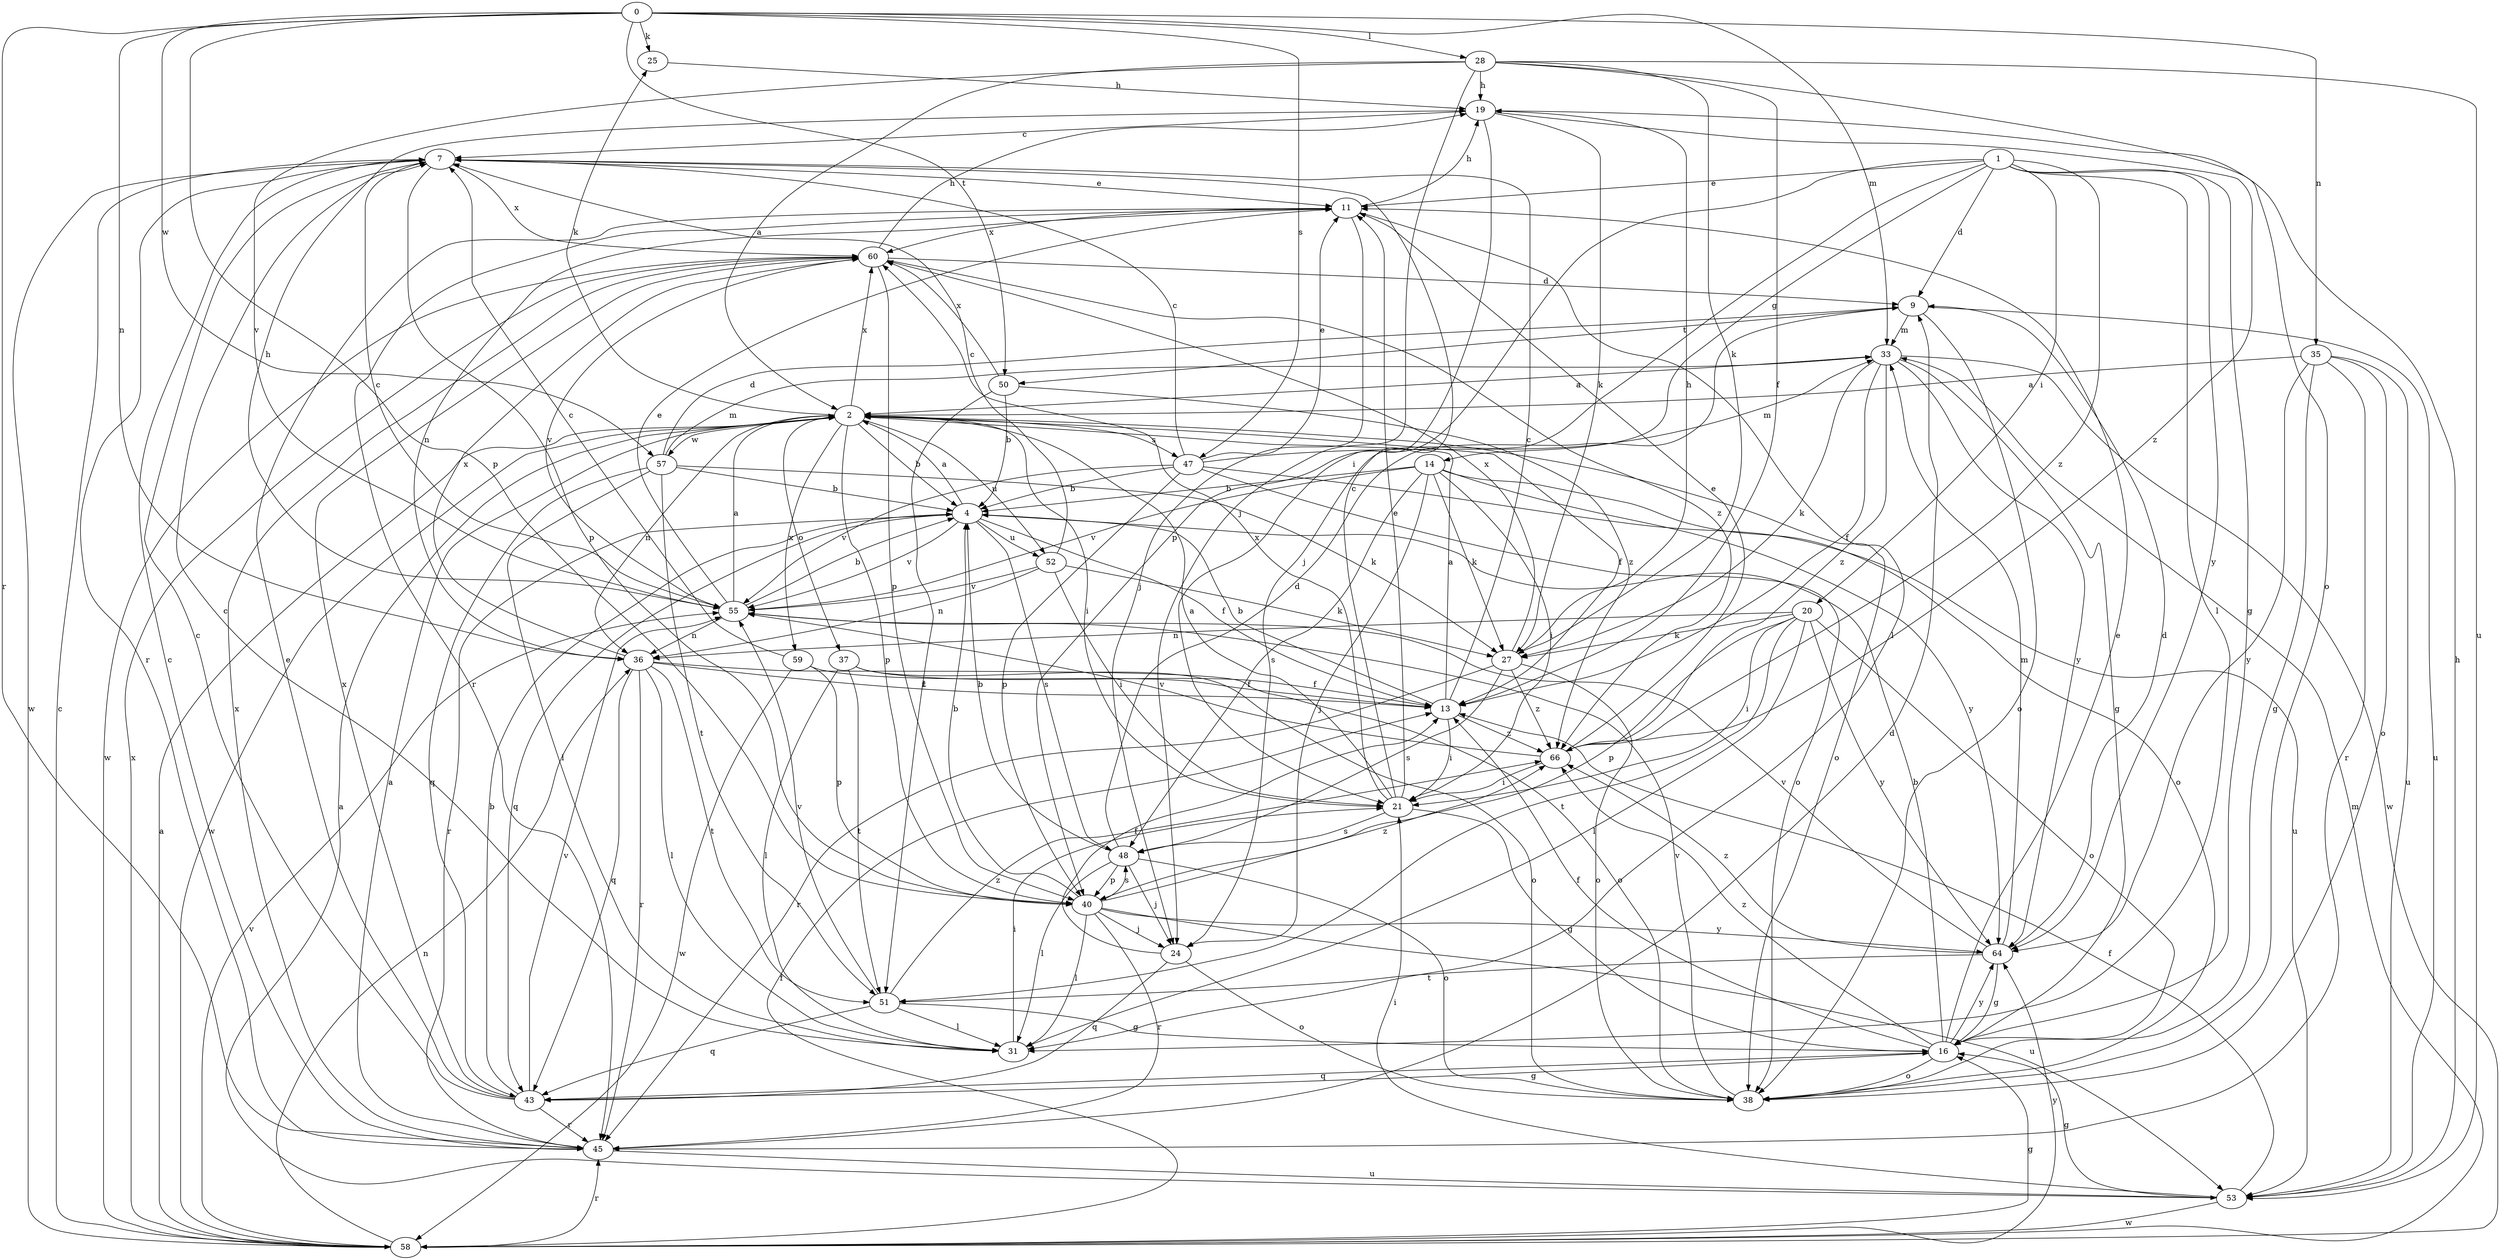 strict digraph  {
0;
1;
2;
4;
7;
9;
11;
13;
14;
16;
19;
20;
21;
24;
25;
27;
28;
31;
33;
35;
36;
37;
38;
40;
43;
45;
47;
48;
50;
51;
52;
53;
55;
57;
58;
59;
60;
64;
66;
0 -> 25  [label=k];
0 -> 28  [label=l];
0 -> 33  [label=m];
0 -> 35  [label=n];
0 -> 36  [label=n];
0 -> 40  [label=p];
0 -> 45  [label=r];
0 -> 47  [label=s];
0 -> 50  [label=t];
0 -> 57  [label=w];
1 -> 9  [label=d];
1 -> 11  [label=e];
1 -> 14  [label=g];
1 -> 16  [label=g];
1 -> 20  [label=i];
1 -> 24  [label=j];
1 -> 31  [label=l];
1 -> 40  [label=p];
1 -> 64  [label=y];
1 -> 66  [label=z];
2 -> 4  [label=b];
2 -> 13  [label=f];
2 -> 21  [label=i];
2 -> 25  [label=k];
2 -> 36  [label=n];
2 -> 37  [label=o];
2 -> 38  [label=o];
2 -> 40  [label=p];
2 -> 47  [label=s];
2 -> 52  [label=u];
2 -> 57  [label=w];
2 -> 58  [label=w];
2 -> 59  [label=x];
2 -> 60  [label=x];
4 -> 2  [label=a];
4 -> 13  [label=f];
4 -> 43  [label=q];
4 -> 45  [label=r];
4 -> 48  [label=s];
4 -> 52  [label=u];
4 -> 55  [label=v];
7 -> 11  [label=e];
7 -> 40  [label=p];
7 -> 45  [label=r];
7 -> 58  [label=w];
7 -> 60  [label=x];
9 -> 33  [label=m];
9 -> 38  [label=o];
9 -> 50  [label=t];
9 -> 53  [label=u];
11 -> 19  [label=h];
11 -> 24  [label=j];
11 -> 31  [label=l];
11 -> 36  [label=n];
11 -> 45  [label=r];
11 -> 60  [label=x];
13 -> 2  [label=a];
13 -> 4  [label=b];
13 -> 7  [label=c];
13 -> 21  [label=i];
13 -> 66  [label=z];
14 -> 4  [label=b];
14 -> 21  [label=i];
14 -> 24  [label=j];
14 -> 27  [label=k];
14 -> 38  [label=o];
14 -> 48  [label=s];
14 -> 55  [label=v];
14 -> 64  [label=y];
16 -> 4  [label=b];
16 -> 11  [label=e];
16 -> 13  [label=f];
16 -> 38  [label=o];
16 -> 43  [label=q];
16 -> 64  [label=y];
16 -> 66  [label=z];
19 -> 7  [label=c];
19 -> 21  [label=i];
19 -> 27  [label=k];
19 -> 66  [label=z];
20 -> 21  [label=i];
20 -> 27  [label=k];
20 -> 31  [label=l];
20 -> 36  [label=n];
20 -> 38  [label=o];
20 -> 40  [label=p];
20 -> 51  [label=t];
20 -> 64  [label=y];
21 -> 2  [label=a];
21 -> 7  [label=c];
21 -> 11  [label=e];
21 -> 16  [label=g];
21 -> 48  [label=s];
21 -> 60  [label=x];
24 -> 13  [label=f];
24 -> 38  [label=o];
24 -> 43  [label=q];
25 -> 19  [label=h];
27 -> 19  [label=h];
27 -> 38  [label=o];
27 -> 45  [label=r];
27 -> 48  [label=s];
27 -> 60  [label=x];
27 -> 66  [label=z];
28 -> 2  [label=a];
28 -> 13  [label=f];
28 -> 19  [label=h];
28 -> 24  [label=j];
28 -> 27  [label=k];
28 -> 38  [label=o];
28 -> 53  [label=u];
28 -> 55  [label=v];
31 -> 7  [label=c];
31 -> 21  [label=i];
33 -> 2  [label=a];
33 -> 13  [label=f];
33 -> 16  [label=g];
33 -> 27  [label=k];
33 -> 58  [label=w];
33 -> 64  [label=y];
33 -> 66  [label=z];
35 -> 2  [label=a];
35 -> 16  [label=g];
35 -> 38  [label=o];
35 -> 45  [label=r];
35 -> 53  [label=u];
35 -> 64  [label=y];
36 -> 13  [label=f];
36 -> 31  [label=l];
36 -> 38  [label=o];
36 -> 43  [label=q];
36 -> 45  [label=r];
36 -> 51  [label=t];
36 -> 60  [label=x];
37 -> 13  [label=f];
37 -> 31  [label=l];
37 -> 38  [label=o];
37 -> 51  [label=t];
38 -> 55  [label=v];
40 -> 4  [label=b];
40 -> 24  [label=j];
40 -> 31  [label=l];
40 -> 45  [label=r];
40 -> 48  [label=s];
40 -> 53  [label=u];
40 -> 64  [label=y];
40 -> 66  [label=z];
43 -> 4  [label=b];
43 -> 7  [label=c];
43 -> 11  [label=e];
43 -> 16  [label=g];
43 -> 45  [label=r];
43 -> 55  [label=v];
43 -> 60  [label=x];
45 -> 2  [label=a];
45 -> 7  [label=c];
45 -> 9  [label=d];
45 -> 53  [label=u];
45 -> 60  [label=x];
47 -> 4  [label=b];
47 -> 7  [label=c];
47 -> 11  [label=e];
47 -> 33  [label=m];
47 -> 38  [label=o];
47 -> 40  [label=p];
47 -> 53  [label=u];
47 -> 55  [label=v];
48 -> 4  [label=b];
48 -> 9  [label=d];
48 -> 24  [label=j];
48 -> 31  [label=l];
48 -> 38  [label=o];
48 -> 40  [label=p];
50 -> 4  [label=b];
50 -> 51  [label=t];
50 -> 60  [label=x];
50 -> 66  [label=z];
51 -> 16  [label=g];
51 -> 31  [label=l];
51 -> 43  [label=q];
51 -> 55  [label=v];
51 -> 66  [label=z];
52 -> 7  [label=c];
52 -> 21  [label=i];
52 -> 27  [label=k];
52 -> 36  [label=n];
52 -> 55  [label=v];
53 -> 2  [label=a];
53 -> 13  [label=f];
53 -> 16  [label=g];
53 -> 19  [label=h];
53 -> 21  [label=i];
53 -> 58  [label=w];
55 -> 2  [label=a];
55 -> 4  [label=b];
55 -> 7  [label=c];
55 -> 11  [label=e];
55 -> 19  [label=h];
55 -> 36  [label=n];
57 -> 4  [label=b];
57 -> 9  [label=d];
57 -> 27  [label=k];
57 -> 31  [label=l];
57 -> 33  [label=m];
57 -> 43  [label=q];
57 -> 51  [label=t];
58 -> 2  [label=a];
58 -> 7  [label=c];
58 -> 13  [label=f];
58 -> 16  [label=g];
58 -> 33  [label=m];
58 -> 36  [label=n];
58 -> 45  [label=r];
58 -> 55  [label=v];
58 -> 60  [label=x];
58 -> 64  [label=y];
59 -> 7  [label=c];
59 -> 13  [label=f];
59 -> 40  [label=p];
59 -> 58  [label=w];
60 -> 9  [label=d];
60 -> 19  [label=h];
60 -> 40  [label=p];
60 -> 55  [label=v];
60 -> 58  [label=w];
60 -> 66  [label=z];
64 -> 9  [label=d];
64 -> 16  [label=g];
64 -> 33  [label=m];
64 -> 51  [label=t];
64 -> 55  [label=v];
64 -> 66  [label=z];
66 -> 11  [label=e];
66 -> 21  [label=i];
66 -> 55  [label=v];
}
